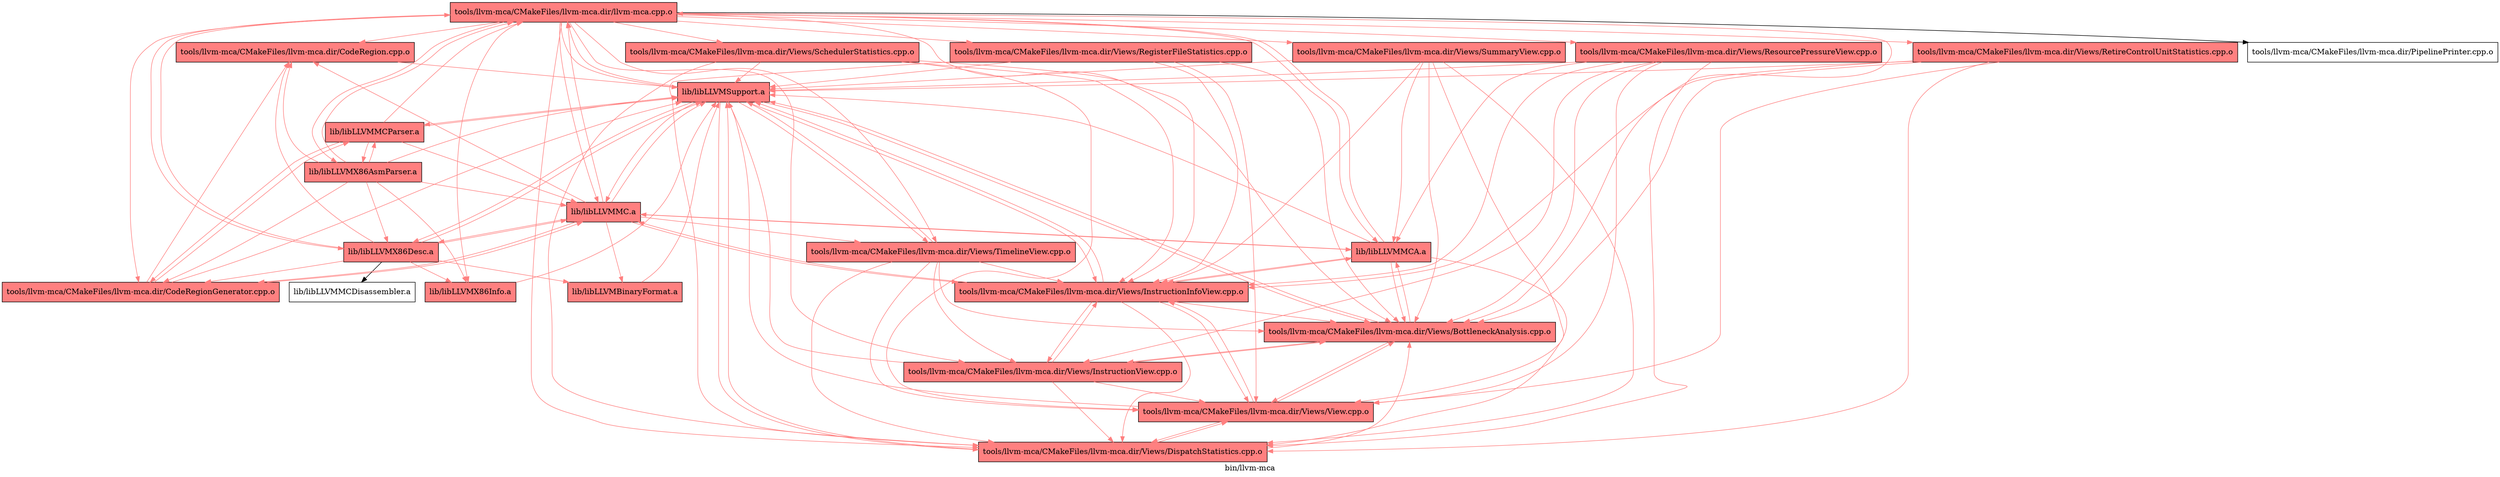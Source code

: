 digraph "bin/llvm-mca" {
	label="bin/llvm-mca";

	Node0x55dd2a4403d8 [shape=record,shape=record,style=filled,fillcolor="1.000000 0.5 1",label="{tools/llvm-mca/CMakeFiles/llvm-mca.dir/llvm-mca.cpp.o}"];
	Node0x55dd2a4403d8 -> Node0x55dd2a441378[color="1.000000 0.5 1"];
	Node0x55dd2a4403d8 -> Node0x55dd2a441148[color="1.000000 0.5 1"];
	Node0x55dd2a4403d8 -> Node0x55dd2a441788;
	Node0x55dd2a4403d8 -> Node0x55dd2a442908[color="1.000000 0.5 1"];
	Node0x55dd2a4403d8 -> Node0x55dd2a4431c8[color="1.000000 0.5 1"];
	Node0x55dd2a4403d8 -> Node0x55dd2a442ef8[color="1.000000 0.5 1"];
	Node0x55dd2a4403d8 -> Node0x55dd2a443718[color="1.000000 0.5 1"];
	Node0x55dd2a4403d8 -> Node0x55dd2a442458[color="1.000000 0.5 1"];
	Node0x55dd2a4403d8 -> Node0x55dd2a4406f8[color="1.000000 0.5 1"];
	Node0x55dd2a4403d8 -> Node0x55dd2a440928[color="1.000000 0.5 1"];
	Node0x55dd2a4403d8 -> Node0x55dd2a4415a8[color="1.000000 0.5 1"];
	Node0x55dd2a4403d8 -> Node0x55dd2a43f028[color="1.000000 0.5 1"];
	Node0x55dd2a4403d8 -> Node0x55dd2a43fca8[color="1.000000 0.5 1"];
	Node0x55dd2a4403d8 -> Node0x55dd2a43f168[color="1.000000 0.5 1"];
	Node0x55dd2a4403d8 -> Node0x55dd2a440018[color="1.000000 0.5 1"];
	Node0x55dd2a4403d8 -> Node0x55dd2a4430d8[color="1.000000 0.5 1"];
	Node0x55dd2a4403d8 -> Node0x55dd2a442c28[color="1.000000 0.5 1"];
	Node0x55dd2a4403d8 -> Node0x55dd2a443ad8[color="1.000000 0.5 1"];
	Node0x55dd2a4403d8 -> Node0x55dd2a442098[color="1.000000 0.5 1"];
	Node0x55dd2a441378 [shape=record,shape=record,style=filled,fillcolor="1.000000 0.5 1",label="{tools/llvm-mca/CMakeFiles/llvm-mca.dir/CodeRegion.cpp.o}"];
	Node0x55dd2a441378 -> Node0x55dd2a442098[color="1.000000 0.5 1"];
	Node0x55dd2a441148 [shape=record,shape=record,style=filled,fillcolor="1.000000 0.5 1",label="{tools/llvm-mca/CMakeFiles/llvm-mca.dir/CodeRegionGenerator.cpp.o}"];
	Node0x55dd2a441148 -> Node0x55dd2a441378[color="1.000000 0.5 1"];
	Node0x55dd2a441148 -> Node0x55dd2a443ad8[color="1.000000 0.5 1"];
	Node0x55dd2a441148 -> Node0x55dd2a443948[color="1.000000 0.5 1"];
	Node0x55dd2a441148 -> Node0x55dd2a442098[color="1.000000 0.5 1"];
	Node0x55dd2a441788 [shape=record,shape=record,label="{tools/llvm-mca/CMakeFiles/llvm-mca.dir/PipelinePrinter.cpp.o}"];
	Node0x55dd2a442908 [shape=record,shape=record,style=filled,fillcolor="1.000000 0.5 1",label="{tools/llvm-mca/CMakeFiles/llvm-mca.dir/Views/BottleneckAnalysis.cpp.o}"];
	Node0x55dd2a442908 -> Node0x55dd2a443718[color="1.000000 0.5 1"];
	Node0x55dd2a442908 -> Node0x55dd2a4401f8[color="1.000000 0.5 1"];
	Node0x55dd2a442908 -> Node0x55dd2a442c28[color="1.000000 0.5 1"];
	Node0x55dd2a442908 -> Node0x55dd2a442098[color="1.000000 0.5 1"];
	Node0x55dd2a4431c8 [shape=record,shape=record,style=filled,fillcolor="1.000000 0.5 1",label="{tools/llvm-mca/CMakeFiles/llvm-mca.dir/Views/DispatchStatistics.cpp.o}"];
	Node0x55dd2a4431c8 -> Node0x55dd2a442908[color="1.000000 0.5 1"];
	Node0x55dd2a4431c8 -> Node0x55dd2a4401f8[color="1.000000 0.5 1"];
	Node0x55dd2a4431c8 -> Node0x55dd2a442098[color="1.000000 0.5 1"];
	Node0x55dd2a442ef8 [shape=record,shape=record,style=filled,fillcolor="1.000000 0.5 1",label="{tools/llvm-mca/CMakeFiles/llvm-mca.dir/Views/InstructionInfoView.cpp.o}"];
	Node0x55dd2a442ef8 -> Node0x55dd2a442908[color="1.000000 0.5 1"];
	Node0x55dd2a442ef8 -> Node0x55dd2a4431c8[color="1.000000 0.5 1"];
	Node0x55dd2a442ef8 -> Node0x55dd2a443718[color="1.000000 0.5 1"];
	Node0x55dd2a442ef8 -> Node0x55dd2a4401f8[color="1.000000 0.5 1"];
	Node0x55dd2a442ef8 -> Node0x55dd2a442c28[color="1.000000 0.5 1"];
	Node0x55dd2a442ef8 -> Node0x55dd2a443ad8[color="1.000000 0.5 1"];
	Node0x55dd2a442ef8 -> Node0x55dd2a442098[color="1.000000 0.5 1"];
	Node0x55dd2a443718 [shape=record,shape=record,style=filled,fillcolor="1.000000 0.5 1",label="{tools/llvm-mca/CMakeFiles/llvm-mca.dir/Views/InstructionView.cpp.o}"];
	Node0x55dd2a443718 -> Node0x55dd2a442908[color="1.000000 0.5 1"];
	Node0x55dd2a443718 -> Node0x55dd2a4431c8[color="1.000000 0.5 1"];
	Node0x55dd2a443718 -> Node0x55dd2a442ef8[color="1.000000 0.5 1"];
	Node0x55dd2a443718 -> Node0x55dd2a4401f8[color="1.000000 0.5 1"];
	Node0x55dd2a443718 -> Node0x55dd2a442098[color="1.000000 0.5 1"];
	Node0x55dd2a442458 [shape=record,shape=record,style=filled,fillcolor="1.000000 0.5 1",label="{tools/llvm-mca/CMakeFiles/llvm-mca.dir/Views/RegisterFileStatistics.cpp.o}"];
	Node0x55dd2a442458 -> Node0x55dd2a442908[color="1.000000 0.5 1"];
	Node0x55dd2a442458 -> Node0x55dd2a4431c8[color="1.000000 0.5 1"];
	Node0x55dd2a442458 -> Node0x55dd2a442ef8[color="1.000000 0.5 1"];
	Node0x55dd2a442458 -> Node0x55dd2a4401f8[color="1.000000 0.5 1"];
	Node0x55dd2a442458 -> Node0x55dd2a442098[color="1.000000 0.5 1"];
	Node0x55dd2a4406f8 [shape=record,shape=record,style=filled,fillcolor="1.000000 0.5 1",label="{tools/llvm-mca/CMakeFiles/llvm-mca.dir/Views/ResourcePressureView.cpp.o}"];
	Node0x55dd2a4406f8 -> Node0x55dd2a442908[color="1.000000 0.5 1"];
	Node0x55dd2a4406f8 -> Node0x55dd2a4431c8[color="1.000000 0.5 1"];
	Node0x55dd2a4406f8 -> Node0x55dd2a442ef8[color="1.000000 0.5 1"];
	Node0x55dd2a4406f8 -> Node0x55dd2a443718[color="1.000000 0.5 1"];
	Node0x55dd2a4406f8 -> Node0x55dd2a4401f8[color="1.000000 0.5 1"];
	Node0x55dd2a4406f8 -> Node0x55dd2a442c28[color="1.000000 0.5 1"];
	Node0x55dd2a4406f8 -> Node0x55dd2a442098[color="1.000000 0.5 1"];
	Node0x55dd2a440928 [shape=record,shape=record,style=filled,fillcolor="1.000000 0.5 1",label="{tools/llvm-mca/CMakeFiles/llvm-mca.dir/Views/RetireControlUnitStatistics.cpp.o}"];
	Node0x55dd2a440928 -> Node0x55dd2a442908[color="1.000000 0.5 1"];
	Node0x55dd2a440928 -> Node0x55dd2a4431c8[color="1.000000 0.5 1"];
	Node0x55dd2a440928 -> Node0x55dd2a442ef8[color="1.000000 0.5 1"];
	Node0x55dd2a440928 -> Node0x55dd2a4401f8[color="1.000000 0.5 1"];
	Node0x55dd2a440928 -> Node0x55dd2a442098[color="1.000000 0.5 1"];
	Node0x55dd2a4415a8 [shape=record,shape=record,style=filled,fillcolor="1.000000 0.5 1",label="{tools/llvm-mca/CMakeFiles/llvm-mca.dir/Views/SchedulerStatistics.cpp.o}"];
	Node0x55dd2a4415a8 -> Node0x55dd2a442908[color="1.000000 0.5 1"];
	Node0x55dd2a4415a8 -> Node0x55dd2a4431c8[color="1.000000 0.5 1"];
	Node0x55dd2a4415a8 -> Node0x55dd2a442ef8[color="1.000000 0.5 1"];
	Node0x55dd2a4415a8 -> Node0x55dd2a4401f8[color="1.000000 0.5 1"];
	Node0x55dd2a4415a8 -> Node0x55dd2a442098[color="1.000000 0.5 1"];
	Node0x55dd2a43f028 [shape=record,shape=record,style=filled,fillcolor="1.000000 0.5 1",label="{tools/llvm-mca/CMakeFiles/llvm-mca.dir/Views/SummaryView.cpp.o}"];
	Node0x55dd2a43f028 -> Node0x55dd2a442908[color="1.000000 0.5 1"];
	Node0x55dd2a43f028 -> Node0x55dd2a4431c8[color="1.000000 0.5 1"];
	Node0x55dd2a43f028 -> Node0x55dd2a442ef8[color="1.000000 0.5 1"];
	Node0x55dd2a43f028 -> Node0x55dd2a4401f8[color="1.000000 0.5 1"];
	Node0x55dd2a43f028 -> Node0x55dd2a442c28[color="1.000000 0.5 1"];
	Node0x55dd2a43f028 -> Node0x55dd2a442098[color="1.000000 0.5 1"];
	Node0x55dd2a43fca8 [shape=record,shape=record,style=filled,fillcolor="1.000000 0.5 1",label="{tools/llvm-mca/CMakeFiles/llvm-mca.dir/Views/TimelineView.cpp.o}"];
	Node0x55dd2a43fca8 -> Node0x55dd2a442908[color="1.000000 0.5 1"];
	Node0x55dd2a43fca8 -> Node0x55dd2a4431c8[color="1.000000 0.5 1"];
	Node0x55dd2a43fca8 -> Node0x55dd2a442ef8[color="1.000000 0.5 1"];
	Node0x55dd2a43fca8 -> Node0x55dd2a443718[color="1.000000 0.5 1"];
	Node0x55dd2a43fca8 -> Node0x55dd2a4401f8[color="1.000000 0.5 1"];
	Node0x55dd2a43fca8 -> Node0x55dd2a442098[color="1.000000 0.5 1"];
	Node0x55dd2a43f168 [shape=record,shape=record,style=filled,fillcolor="1.000000 0.5 1",label="{lib/libLLVMX86AsmParser.a}"];
	Node0x55dd2a43f168 -> Node0x55dd2a4403d8[color="1.000000 0.5 1"];
	Node0x55dd2a43f168 -> Node0x55dd2a441378[color="1.000000 0.5 1"];
	Node0x55dd2a43f168 -> Node0x55dd2a441148[color="1.000000 0.5 1"];
	Node0x55dd2a43f168 -> Node0x55dd2a440018[color="1.000000 0.5 1"];
	Node0x55dd2a43f168 -> Node0x55dd2a4430d8[color="1.000000 0.5 1"];
	Node0x55dd2a43f168 -> Node0x55dd2a443ad8[color="1.000000 0.5 1"];
	Node0x55dd2a43f168 -> Node0x55dd2a443948[color="1.000000 0.5 1"];
	Node0x55dd2a43f168 -> Node0x55dd2a442098[color="1.000000 0.5 1"];
	Node0x55dd2a440018 [shape=record,shape=record,style=filled,fillcolor="1.000000 0.5 1",label="{lib/libLLVMX86Desc.a}"];
	Node0x55dd2a440018 -> Node0x55dd2a4403d8[color="1.000000 0.5 1"];
	Node0x55dd2a440018 -> Node0x55dd2a443ad8[color="1.000000 0.5 1"];
	Node0x55dd2a440018 -> Node0x55dd2a442098[color="1.000000 0.5 1"];
	Node0x55dd2a440018 -> Node0x55dd2a4430d8[color="1.000000 0.5 1"];
	Node0x55dd2a440018 -> Node0x55dd2a441be8;
	Node0x55dd2a440018 -> Node0x55dd2a441378[color="1.000000 0.5 1"];
	Node0x55dd2a440018 -> Node0x55dd2a442548[color="1.000000 0.5 1"];
	Node0x55dd2a440018 -> Node0x55dd2a441148[color="1.000000 0.5 1"];
	Node0x55dd2a4430d8 [shape=record,shape=record,style=filled,fillcolor="1.000000 0.5 1",label="{lib/libLLVMX86Info.a}"];
	Node0x55dd2a4430d8 -> Node0x55dd2a442098[color="1.000000 0.5 1"];
	Node0x55dd2a442c28 [shape=record,shape=record,style=filled,fillcolor="1.000000 0.5 1",label="{lib/libLLVMMCA.a}"];
	Node0x55dd2a442c28 -> Node0x55dd2a442098[color="1.000000 0.5 1"];
	Node0x55dd2a442c28 -> Node0x55dd2a4403d8[color="1.000000 0.5 1"];
	Node0x55dd2a442c28 -> Node0x55dd2a442ef8[color="1.000000 0.5 1"];
	Node0x55dd2a442c28 -> Node0x55dd2a443ad8[color="1.000000 0.5 1"];
	Node0x55dd2a442c28 -> Node0x55dd2a442908[color="1.000000 0.5 1"];
	Node0x55dd2a442c28 -> Node0x55dd2a4431c8[color="1.000000 0.5 1"];
	Node0x55dd2a443ad8 [shape=record,shape=record,style=filled,fillcolor="1.000000 0.5 1",label="{lib/libLLVMMC.a}"];
	Node0x55dd2a443ad8 -> Node0x55dd2a440018[color="1.000000 0.5 1"];
	Node0x55dd2a443ad8 -> Node0x55dd2a442c28[color="1.000000 0.5 1"];
	Node0x55dd2a443ad8 -> Node0x55dd2a442098[color="1.000000 0.5 1"];
	Node0x55dd2a443ad8 -> Node0x55dd2a4403d8[color="1.000000 0.5 1"];
	Node0x55dd2a443ad8 -> Node0x55dd2a441378[color="1.000000 0.5 1"];
	Node0x55dd2a443ad8 -> Node0x55dd2a441148[color="1.000000 0.5 1"];
	Node0x55dd2a443ad8 -> Node0x55dd2a442548[color="1.000000 0.5 1"];
	Node0x55dd2a443ad8 -> Node0x55dd2a442ef8[color="1.000000 0.5 1"];
	Node0x55dd2a443ad8 -> Node0x55dd2a43fca8[color="1.000000 0.5 1"];
	Node0x55dd2a442098 [shape=record,shape=record,style=filled,fillcolor="1.000000 0.5 1",label="{lib/libLLVMSupport.a}"];
	Node0x55dd2a442098 -> Node0x55dd2a4403d8[color="1.000000 0.5 1"];
	Node0x55dd2a442098 -> Node0x55dd2a443ad8[color="1.000000 0.5 1"];
	Node0x55dd2a442098 -> Node0x55dd2a443948[color="1.000000 0.5 1"];
	Node0x55dd2a442098 -> Node0x55dd2a442908[color="1.000000 0.5 1"];
	Node0x55dd2a442098 -> Node0x55dd2a43fca8[color="1.000000 0.5 1"];
	Node0x55dd2a442098 -> Node0x55dd2a4431c8[color="1.000000 0.5 1"];
	Node0x55dd2a442098 -> Node0x55dd2a442ef8[color="1.000000 0.5 1"];
	Node0x55dd2a442098 -> Node0x55dd2a440018[color="1.000000 0.5 1"];
	Node0x55dd2a443948 [shape=record,shape=record,style=filled,fillcolor="1.000000 0.5 1",label="{lib/libLLVMMCParser.a}"];
	Node0x55dd2a443948 -> Node0x55dd2a4403d8[color="1.000000 0.5 1"];
	Node0x55dd2a443948 -> Node0x55dd2a441148[color="1.000000 0.5 1"];
	Node0x55dd2a443948 -> Node0x55dd2a43f168[color="1.000000 0.5 1"];
	Node0x55dd2a443948 -> Node0x55dd2a443ad8[color="1.000000 0.5 1"];
	Node0x55dd2a443948 -> Node0x55dd2a442098[color="1.000000 0.5 1"];
	Node0x55dd2a4401f8 [shape=record,shape=record,style=filled,fillcolor="1.000000 0.5 1",label="{tools/llvm-mca/CMakeFiles/llvm-mca.dir/Views/View.cpp.o}"];
	Node0x55dd2a4401f8 -> Node0x55dd2a442908[color="1.000000 0.5 1"];
	Node0x55dd2a4401f8 -> Node0x55dd2a4431c8[color="1.000000 0.5 1"];
	Node0x55dd2a4401f8 -> Node0x55dd2a442ef8[color="1.000000 0.5 1"];
	Node0x55dd2a4401f8 -> Node0x55dd2a442098[color="1.000000 0.5 1"];
	Node0x55dd2a441be8 [shape=record,shape=record,label="{lib/libLLVMMCDisassembler.a}"];
	Node0x55dd2a442548 [shape=record,shape=record,style=filled,fillcolor="1.000000 0.5 1",label="{lib/libLLVMBinaryFormat.a}"];
	Node0x55dd2a442548 -> Node0x55dd2a442098[color="1.000000 0.5 1"];
}
